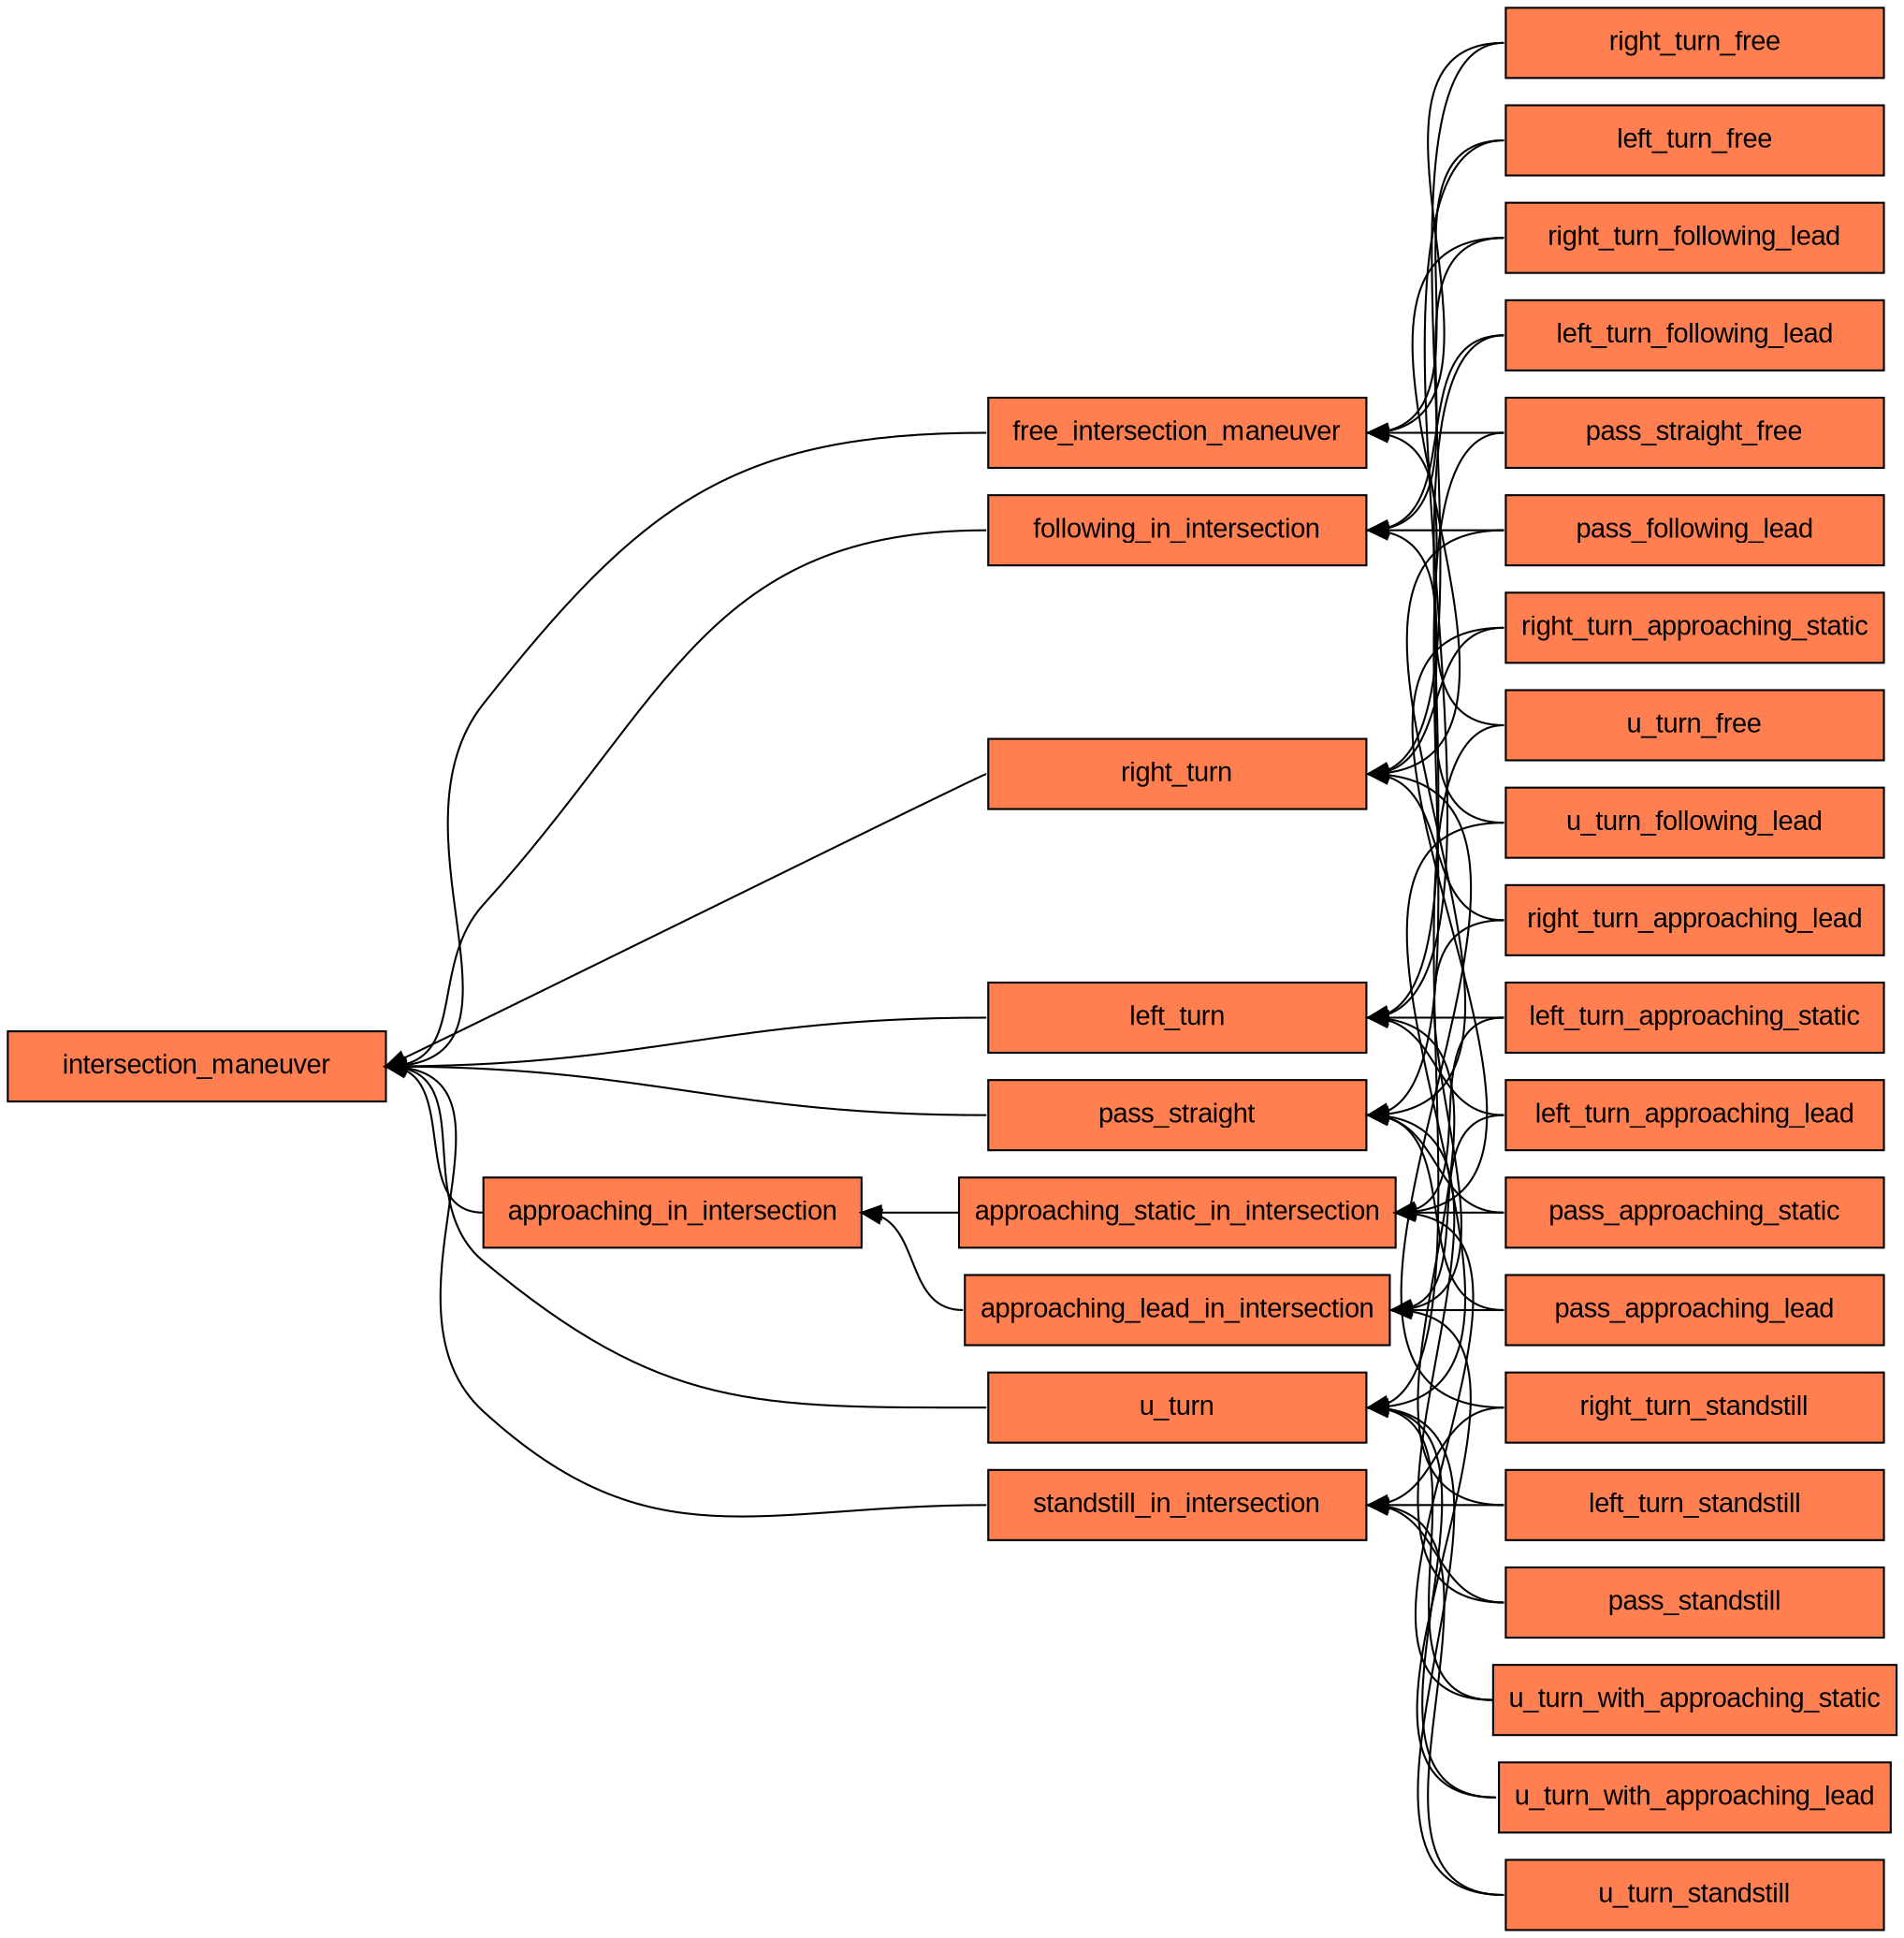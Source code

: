 digraph g {

rankdir=LR
overlap=false
splines=true
ranksep=0.7
nodesep=0.2
bgcolor=white

node[
    fontname=Arial
    shape=box
    style=filled
    fillcolor="coral"
    width=2.7
    ]

edge[
    arrowtail=""
    dir=back
    ]

edge[tailport=e headport=w]

intersection_maneuver

intersection_maneuver -> right_turn
intersection_maneuver -> left_turn
intersection_maneuver -> pass_straight
intersection_maneuver -> u_turn

intersection_maneuver -> free_intersection_maneuver
intersection_maneuver -> following_in_intersection
intersection_maneuver -> approaching_in_intersection
intersection_maneuver -> standstill_in_intersection

approaching_in_intersection -> approaching_static_in_intersection
approaching_in_intersection -> approaching_lead_in_intersection

right_turn -> right_turn_free
left_turn -> left_turn_free
pass_straight -> pass_straight_free
u_turn -> u_turn_free

right_turn -> right_turn_following_lead
left_turn -> left_turn_following_lead
pass_straight -> pass_following_lead
u_turn -> u_turn_following_lead

right_turn -> right_turn_approaching_lead
left_turn -> left_turn_approaching_lead
pass_straight -> pass_approaching_lead
u_turn -> u_turn_with_approaching_lead

right_turn -> right_turn_approaching_static
left_turn -> left_turn_approaching_static
pass_straight -> pass_approaching_static
u_turn -> u_turn_with_approaching_static

right_turn -> right_turn_standstill
left_turn -> left_turn_standstill
pass_straight -> pass_standstill
u_turn -> u_turn_standstill

free_intersection_maneuver -> right_turn_free
free_intersection_maneuver -> left_turn_free
free_intersection_maneuver -> pass_straight_free
free_intersection_maneuver -> u_turn_free

following_in_intersection -> right_turn_following_lead
following_in_intersection -> left_turn_following_lead
following_in_intersection -> pass_following_lead
following_in_intersection -> u_turn_following_lead

approaching_lead_in_intersection -> right_turn_approaching_lead
approaching_lead_in_intersection -> left_turn_approaching_lead
approaching_lead_in_intersection -> pass_approaching_lead
approaching_lead_in_intersection -> u_turn_with_approaching_lead

approaching_static_in_intersection -> right_turn_approaching_static
approaching_static_in_intersection -> left_turn_approaching_static
approaching_static_in_intersection -> pass_approaching_static
approaching_static_in_intersection -> u_turn_with_approaching_static

standstill_in_intersection -> right_turn_standstill
standstill_in_intersection -> left_turn_standstill
standstill_in_intersection -> pass_standstill
standstill_in_intersection -> u_turn_standstill

}

